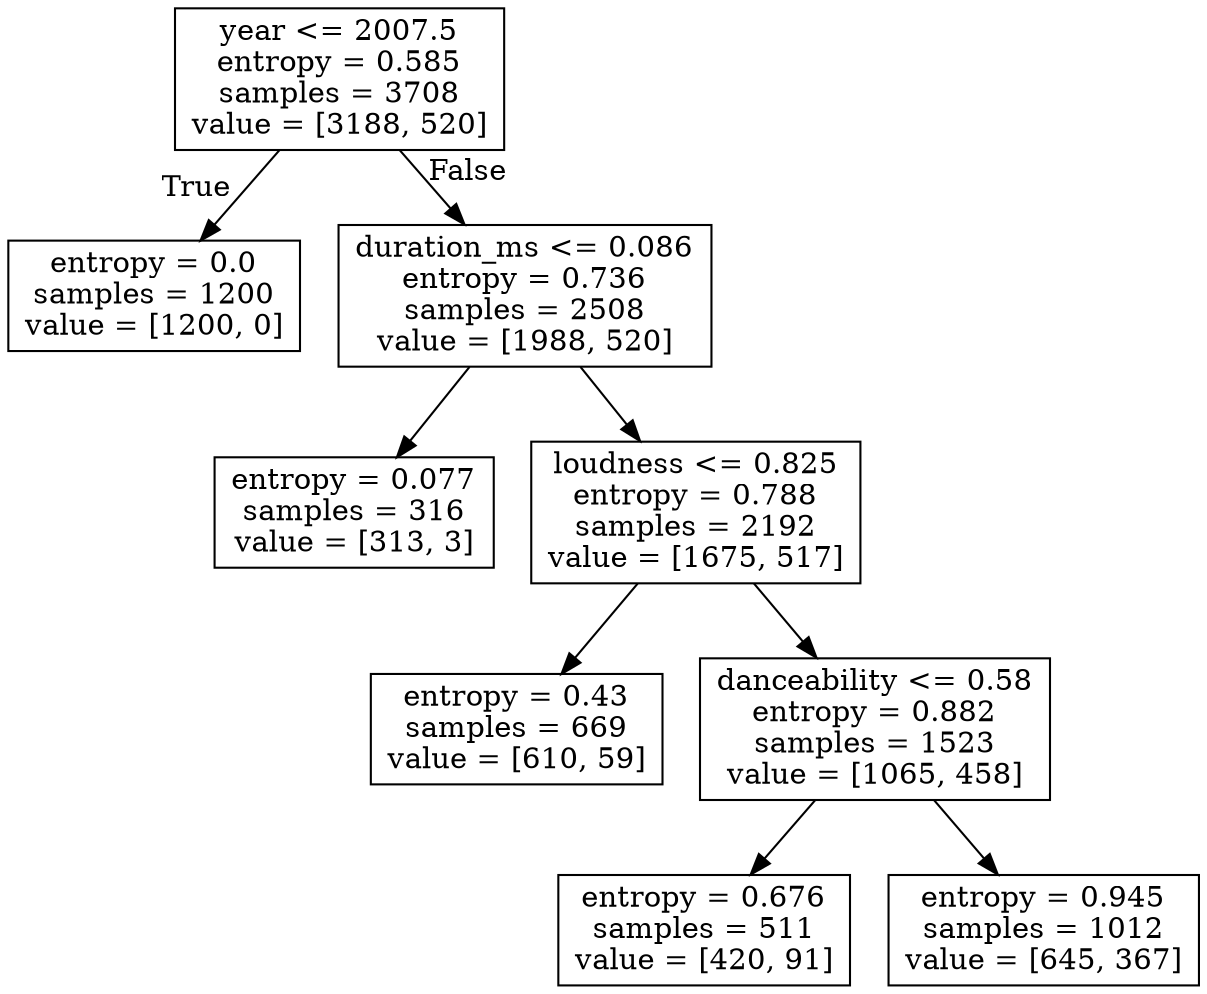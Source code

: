 digraph Tree {
node [shape=box] ;
0 [label="year <= 2007.5\nentropy = 0.585\nsamples = 3708\nvalue = [3188, 520]"] ;
1 [label="entropy = 0.0\nsamples = 1200\nvalue = [1200, 0]"] ;
0 -> 1 [labeldistance=2.5, labelangle=45, headlabel="True"] ;
2 [label="duration_ms <= 0.086\nentropy = 0.736\nsamples = 2508\nvalue = [1988, 520]"] ;
0 -> 2 [labeldistance=2.5, labelangle=-45, headlabel="False"] ;
3 [label="entropy = 0.077\nsamples = 316\nvalue = [313, 3]"] ;
2 -> 3 ;
4 [label="loudness <= 0.825\nentropy = 0.788\nsamples = 2192\nvalue = [1675, 517]"] ;
2 -> 4 ;
5 [label="entropy = 0.43\nsamples = 669\nvalue = [610, 59]"] ;
4 -> 5 ;
6 [label="danceability <= 0.58\nentropy = 0.882\nsamples = 1523\nvalue = [1065, 458]"] ;
4 -> 6 ;
7 [label="entropy = 0.676\nsamples = 511\nvalue = [420, 91]"] ;
6 -> 7 ;
8 [label="entropy = 0.945\nsamples = 1012\nvalue = [645, 367]"] ;
6 -> 8 ;
}